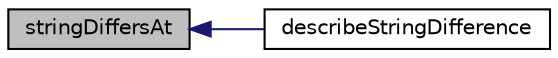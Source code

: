 digraph "stringDiffersAt"
{
  edge [fontname="Helvetica",fontsize="10",labelfontname="Helvetica",labelfontsize="10"];
  node [fontname="Helvetica",fontsize="10",shape=record];
  rankdir="LR";
  Node1 [label="stringDiffersAt",height=0.2,width=0.4,color="black", fillcolor="grey75", style="filled" fontcolor="black"];
  Node1 -> Node2 [dir="back",color="midnightblue",fontsize="10",style="solid",fontname="Helvetica"];
  Node2 [label="describeStringDifference",height=0.2,width=0.4,color="black", fillcolor="white", style="filled",URL="$class_simple_dumper.html#aa40a91092b0c81804f307354ff7b52b1"];
}
